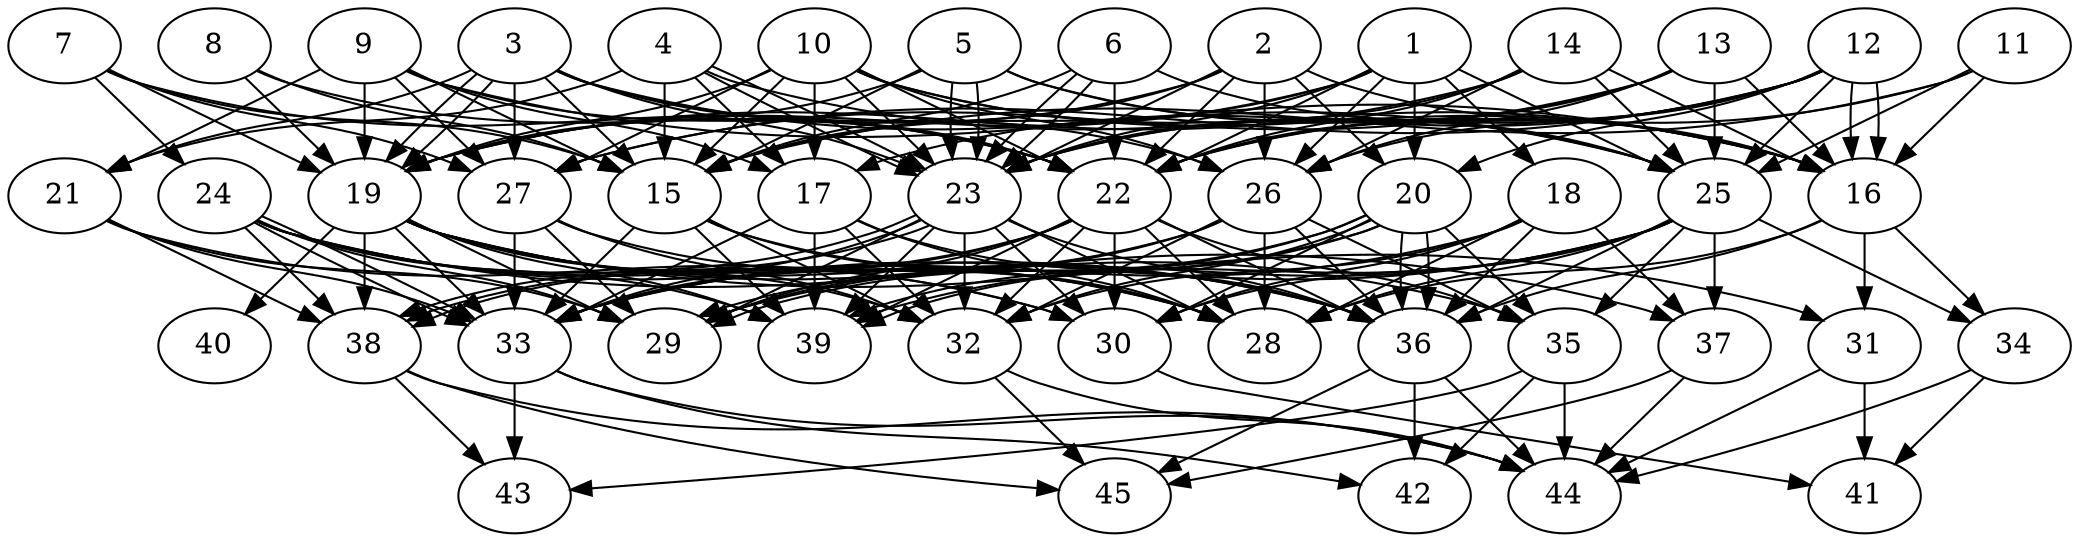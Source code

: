 // DAG automatically generated by daggen at Thu Oct  3 14:07:24 2019
// ./daggen --dot -n 45 --ccr 0.5 --fat 0.7 --regular 0.9 --density 0.9 --mindata 5242880 --maxdata 52428800 
digraph G {
  1 [size="29915136", alpha="0.18", expect_size="14957568"] 
  1 -> 15 [size ="14957568"]
  1 -> 18 [size ="14957568"]
  1 -> 19 [size ="14957568"]
  1 -> 20 [size ="14957568"]
  1 -> 22 [size ="14957568"]
  1 -> 23 [size ="14957568"]
  1 -> 25 [size ="14957568"]
  1 -> 26 [size ="14957568"]
  2 [size="10868736", alpha="0.20", expect_size="5434368"] 
  2 -> 15 [size ="5434368"]
  2 -> 16 [size ="5434368"]
  2 -> 19 [size ="5434368"]
  2 -> 20 [size ="5434368"]
  2 -> 22 [size ="5434368"]
  2 -> 23 [size ="5434368"]
  2 -> 26 [size ="5434368"]
  3 [size="94867456", alpha="0.00", expect_size="47433728"] 
  3 -> 15 [size ="47433728"]
  3 -> 19 [size ="47433728"]
  3 -> 19 [size ="47433728"]
  3 -> 21 [size ="47433728"]
  3 -> 22 [size ="47433728"]
  3 -> 23 [size ="47433728"]
  3 -> 25 [size ="47433728"]
  3 -> 26 [size ="47433728"]
  3 -> 27 [size ="47433728"]
  4 [size="17031168", alpha="0.00", expect_size="8515584"] 
  4 -> 15 [size ="8515584"]
  4 -> 16 [size ="8515584"]
  4 -> 17 [size ="8515584"]
  4 -> 21 [size ="8515584"]
  4 -> 23 [size ="8515584"]
  4 -> 23 [size ="8515584"]
  5 [size="70584320", alpha="0.20", expect_size="35292160"] 
  5 -> 15 [size ="35292160"]
  5 -> 16 [size ="35292160"]
  5 -> 19 [size ="35292160"]
  5 -> 23 [size ="35292160"]
  5 -> 23 [size ="35292160"]
  5 -> 25 [size ="35292160"]
  6 [size="58036224", alpha="0.00", expect_size="29018112"] 
  6 -> 15 [size ="29018112"]
  6 -> 22 [size ="29018112"]
  6 -> 23 [size ="29018112"]
  6 -> 23 [size ="29018112"]
  6 -> 25 [size ="29018112"]
  7 [size="93978624", alpha="0.12", expect_size="46989312"] 
  7 -> 15 [size ="46989312"]
  7 -> 19 [size ="46989312"]
  7 -> 22 [size ="46989312"]
  7 -> 24 [size ="46989312"]
  7 -> 27 [size ="46989312"]
  8 [size="36253696", alpha="0.06", expect_size="18126848"] 
  8 -> 15 [size ="18126848"]
  8 -> 19 [size ="18126848"]
  8 -> 22 [size ="18126848"]
  9 [size="63535104", alpha="0.06", expect_size="31767552"] 
  9 -> 15 [size ="31767552"]
  9 -> 16 [size ="31767552"]
  9 -> 17 [size ="31767552"]
  9 -> 19 [size ="31767552"]
  9 -> 21 [size ="31767552"]
  9 -> 22 [size ="31767552"]
  9 -> 27 [size ="31767552"]
  10 [size="27734016", alpha="0.16", expect_size="13867008"] 
  10 -> 15 [size ="13867008"]
  10 -> 16 [size ="13867008"]
  10 -> 17 [size ="13867008"]
  10 -> 19 [size ="13867008"]
  10 -> 22 [size ="13867008"]
  10 -> 23 [size ="13867008"]
  10 -> 25 [size ="13867008"]
  10 -> 26 [size ="13867008"]
  10 -> 27 [size ="13867008"]
  11 [size="46000128", alpha="0.10", expect_size="23000064"] 
  11 -> 15 [size ="23000064"]
  11 -> 16 [size ="23000064"]
  11 -> 22 [size ="23000064"]
  11 -> 25 [size ="23000064"]
  12 [size="34207744", alpha="0.12", expect_size="17103872"] 
  12 -> 16 [size ="17103872"]
  12 -> 16 [size ="17103872"]
  12 -> 17 [size ="17103872"]
  12 -> 20 [size ="17103872"]
  12 -> 22 [size ="17103872"]
  12 -> 23 [size ="17103872"]
  12 -> 25 [size ="17103872"]
  12 -> 26 [size ="17103872"]
  12 -> 27 [size ="17103872"]
  13 [size="32399360", alpha="0.13", expect_size="16199680"] 
  13 -> 16 [size ="16199680"]
  13 -> 22 [size ="16199680"]
  13 -> 23 [size ="16199680"]
  13 -> 25 [size ="16199680"]
  13 -> 26 [size ="16199680"]
  13 -> 27 [size ="16199680"]
  14 [size="34715648", alpha="0.05", expect_size="17357824"] 
  14 -> 16 [size ="17357824"]
  14 -> 19 [size ="17357824"]
  14 -> 22 [size ="17357824"]
  14 -> 23 [size ="17357824"]
  14 -> 25 [size ="17357824"]
  14 -> 26 [size ="17357824"]
  15 [size="35952640", alpha="0.18", expect_size="17976320"] 
  15 -> 28 [size ="17976320"]
  15 -> 32 [size ="17976320"]
  15 -> 33 [size ="17976320"]
  15 -> 36 [size ="17976320"]
  15 -> 39 [size ="17976320"]
  16 [size="34787328", alpha="0.03", expect_size="17393664"] 
  16 -> 28 [size ="17393664"]
  16 -> 31 [size ="17393664"]
  16 -> 34 [size ="17393664"]
  16 -> 36 [size ="17393664"]
  17 [size="37064704", alpha="0.07", expect_size="18532352"] 
  17 -> 28 [size ="18532352"]
  17 -> 32 [size ="18532352"]
  17 -> 33 [size ="18532352"]
  17 -> 36 [size ="18532352"]
  17 -> 39 [size ="18532352"]
  18 [size="92268544", alpha="0.15", expect_size="46134272"] 
  18 -> 28 [size ="46134272"]
  18 -> 30 [size ="46134272"]
  18 -> 32 [size ="46134272"]
  18 -> 33 [size ="46134272"]
  18 -> 36 [size ="46134272"]
  18 -> 37 [size ="46134272"]
  19 [size="24039424", alpha="0.08", expect_size="12019712"] 
  19 -> 28 [size ="12019712"]
  19 -> 29 [size ="12019712"]
  19 -> 31 [size ="12019712"]
  19 -> 32 [size ="12019712"]
  19 -> 33 [size ="12019712"]
  19 -> 35 [size ="12019712"]
  19 -> 36 [size ="12019712"]
  19 -> 38 [size ="12019712"]
  19 -> 39 [size ="12019712"]
  19 -> 40 [size ="12019712"]
  20 [size="54704128", alpha="0.05", expect_size="27352064"] 
  20 -> 29 [size ="27352064"]
  20 -> 29 [size ="27352064"]
  20 -> 30 [size ="27352064"]
  20 -> 32 [size ="27352064"]
  20 -> 35 [size ="27352064"]
  20 -> 36 [size ="27352064"]
  20 -> 36 [size ="27352064"]
  20 -> 39 [size ="27352064"]
  20 -> 39 [size ="27352064"]
  21 [size="37267456", alpha="0.06", expect_size="18633728"] 
  21 -> 29 [size ="18633728"]
  21 -> 30 [size ="18633728"]
  21 -> 33 [size ="18633728"]
  21 -> 38 [size ="18633728"]
  22 [size="84377600", alpha="0.07", expect_size="42188800"] 
  22 -> 28 [size ="42188800"]
  22 -> 29 [size ="42188800"]
  22 -> 30 [size ="42188800"]
  22 -> 32 [size ="42188800"]
  22 -> 33 [size ="42188800"]
  22 -> 35 [size ="42188800"]
  22 -> 36 [size ="42188800"]
  22 -> 38 [size ="42188800"]
  22 -> 39 [size ="42188800"]
  23 [size="48146432", alpha="0.06", expect_size="24073216"] 
  23 -> 28 [size ="24073216"]
  23 -> 29 [size ="24073216"]
  23 -> 30 [size ="24073216"]
  23 -> 32 [size ="24073216"]
  23 -> 33 [size ="24073216"]
  23 -> 36 [size ="24073216"]
  23 -> 38 [size ="24073216"]
  23 -> 38 [size ="24073216"]
  23 -> 39 [size ="24073216"]
  24 [size="17020928", alpha="0.07", expect_size="8510464"] 
  24 -> 28 [size ="8510464"]
  24 -> 29 [size ="8510464"]
  24 -> 30 [size ="8510464"]
  24 -> 33 [size ="8510464"]
  24 -> 33 [size ="8510464"]
  24 -> 36 [size ="8510464"]
  24 -> 37 [size ="8510464"]
  24 -> 38 [size ="8510464"]
  24 -> 39 [size ="8510464"]
  25 [size="38801408", alpha="0.00", expect_size="19400704"] 
  25 -> 28 [size ="19400704"]
  25 -> 29 [size ="19400704"]
  25 -> 30 [size ="19400704"]
  25 -> 33 [size ="19400704"]
  25 -> 34 [size ="19400704"]
  25 -> 35 [size ="19400704"]
  25 -> 36 [size ="19400704"]
  25 -> 37 [size ="19400704"]
  25 -> 39 [size ="19400704"]
  26 [size="27115520", alpha="0.03", expect_size="13557760"] 
  26 -> 28 [size ="13557760"]
  26 -> 29 [size ="13557760"]
  26 -> 32 [size ="13557760"]
  26 -> 33 [size ="13557760"]
  26 -> 35 [size ="13557760"]
  26 -> 36 [size ="13557760"]
  27 [size="42393600", alpha="0.04", expect_size="21196800"] 
  27 -> 28 [size ="21196800"]
  27 -> 29 [size ="21196800"]
  27 -> 32 [size ="21196800"]
  27 -> 33 [size ="21196800"]
  28 [size="76546048", alpha="0.11", expect_size="38273024"] 
  29 [size="54048768", alpha="0.09", expect_size="27024384"] 
  30 [size="90089472", alpha="0.10", expect_size="45044736"] 
  30 -> 41 [size ="45044736"]
  31 [size="17838080", alpha="0.19", expect_size="8919040"] 
  31 -> 41 [size ="8919040"]
  31 -> 44 [size ="8919040"]
  32 [size="45475840", alpha="0.13", expect_size="22737920"] 
  32 -> 44 [size ="22737920"]
  32 -> 45 [size ="22737920"]
  33 [size="79009792", alpha="0.11", expect_size="39504896"] 
  33 -> 42 [size ="39504896"]
  33 -> 43 [size ="39504896"]
  33 -> 44 [size ="39504896"]
  34 [size="14082048", alpha="0.15", expect_size="7041024"] 
  34 -> 41 [size ="7041024"]
  34 -> 44 [size ="7041024"]
  35 [size="45983744", alpha="0.04", expect_size="22991872"] 
  35 -> 42 [size ="22991872"]
  35 -> 43 [size ="22991872"]
  35 -> 44 [size ="22991872"]
  36 [size="46067712", alpha="0.19", expect_size="23033856"] 
  36 -> 42 [size ="23033856"]
  36 -> 44 [size ="23033856"]
  36 -> 45 [size ="23033856"]
  37 [size="61886464", alpha="0.18", expect_size="30943232"] 
  37 -> 44 [size ="30943232"]
  37 -> 45 [size ="30943232"]
  38 [size="82565120", alpha="0.16", expect_size="41282560"] 
  38 -> 43 [size ="41282560"]
  38 -> 44 [size ="41282560"]
  38 -> 45 [size ="41282560"]
  39 [size="39497728", alpha="0.16", expect_size="19748864"] 
  40 [size="80107520", alpha="0.05", expect_size="40053760"] 
  41 [size="32901120", alpha="0.00", expect_size="16450560"] 
  42 [size="27762688", alpha="0.11", expect_size="13881344"] 
  43 [size="88420352", alpha="0.10", expect_size="44210176"] 
  44 [size="48039936", alpha="0.10", expect_size="24019968"] 
  45 [size="25227264", alpha="0.16", expect_size="12613632"] 
}
